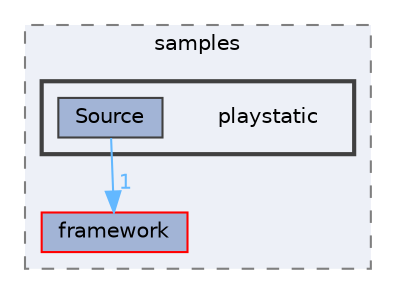 digraph "techstorm/lib/OpenAL 1.1 SDK/samples/playstatic"
{
 // LATEX_PDF_SIZE
  bgcolor="transparent";
  edge [fontname=Helvetica,fontsize=10,labelfontname=Helvetica,labelfontsize=10];
  node [fontname=Helvetica,fontsize=10,shape=box,height=0.2,width=0.4];
  compound=true
  subgraph clusterdir_ad8770f1af3a139d11f948b20e0c6a7b {
    graph [ bgcolor="#edf0f7", pencolor="grey50", label="samples", fontname=Helvetica,fontsize=10 style="filled,dashed", URL="dir_ad8770f1af3a139d11f948b20e0c6a7b.html",tooltip=""]
  dir_40209ef98ebf683660e5fb7987566489 [label="framework", fillcolor="#a2b4d6", color="red", style="filled", URL="dir_40209ef98ebf683660e5fb7987566489.html",tooltip=""];
  subgraph clusterdir_bf2d0b743ca0356e7146f4e6b2c67cb0 {
    graph [ bgcolor="#edf0f7", pencolor="grey25", label="", fontname=Helvetica,fontsize=10 style="filled,bold", URL="dir_bf2d0b743ca0356e7146f4e6b2c67cb0.html",tooltip=""]
    dir_bf2d0b743ca0356e7146f4e6b2c67cb0 [shape=plaintext, label="playstatic"];
  dir_f15bc9cbd806f5d4861b7b8c81c1b628 [label="Source", fillcolor="#a2b4d6", color="grey25", style="filled", URL="dir_f15bc9cbd806f5d4861b7b8c81c1b628.html",tooltip=""];
  }
  }
  dir_f15bc9cbd806f5d4861b7b8c81c1b628->dir_40209ef98ebf683660e5fb7987566489 [headlabel="1", labeldistance=1.5 headhref="dir_000119_000052.html" href="dir_000119_000052.html" color="steelblue1" fontcolor="steelblue1"];
}
